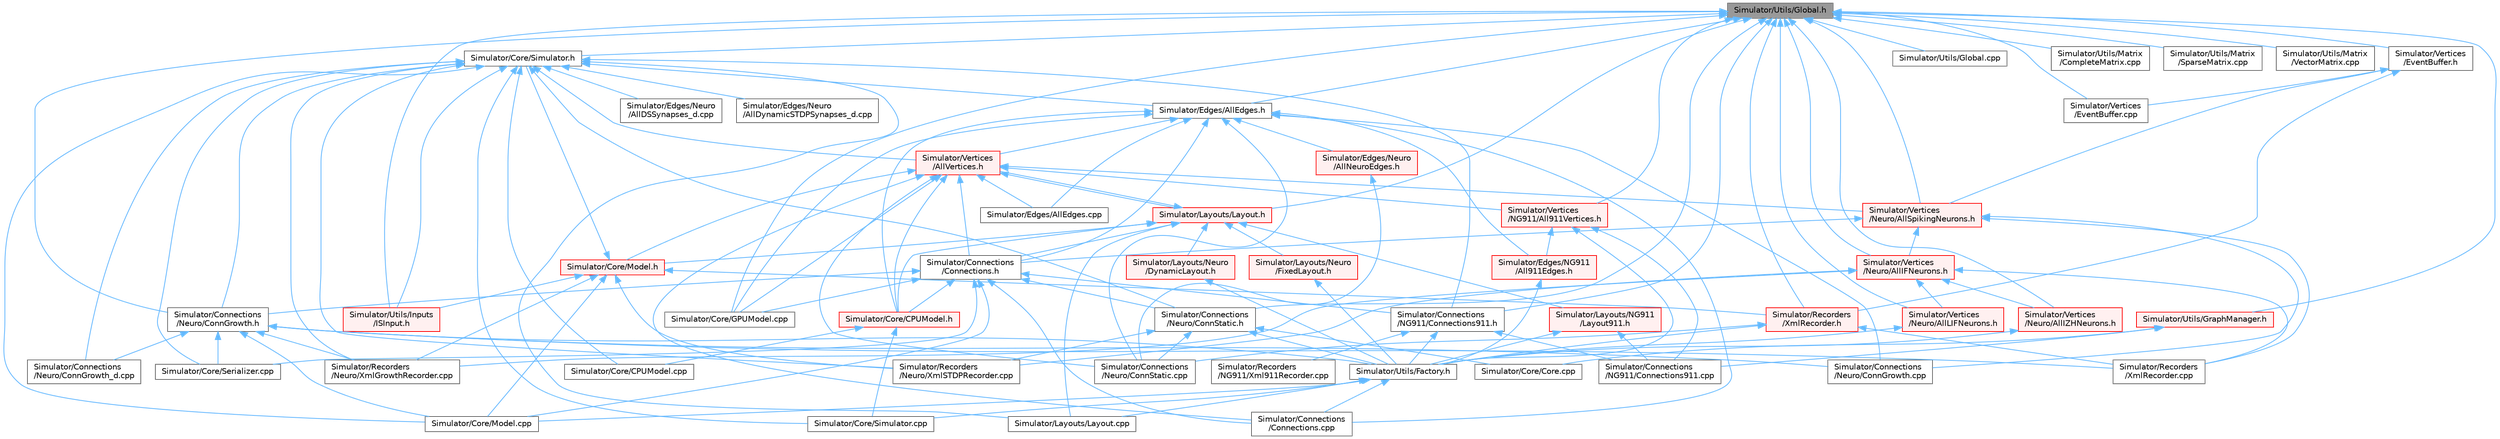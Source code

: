 digraph "Simulator/Utils/Global.h"
{
 // LATEX_PDF_SIZE
  bgcolor="transparent";
  edge [fontname=Helvetica,fontsize=10,labelfontname=Helvetica,labelfontsize=10];
  node [fontname=Helvetica,fontsize=10,shape=box,height=0.2,width=0.4];
  Node1 [id="Node000001",label="Simulator/Utils/Global.h",height=0.2,width=0.4,color="gray40", fillcolor="grey60", style="filled", fontcolor="black",tooltip="Globally available functions/variables and default parameter values."];
  Node1 -> Node2 [id="edge1_Node000001_Node000002",dir="back",color="steelblue1",style="solid",tooltip=" "];
  Node2 [id="Node000002",label="Simulator/Connections\l/NG911/Connections911.h",height=0.2,width=0.4,color="grey40", fillcolor="white", style="filled",URL="$_connections911_8h.html",tooltip="The model of the static network."];
  Node2 -> Node3 [id="edge2_Node000002_Node000003",dir="back",color="steelblue1",style="solid",tooltip=" "];
  Node3 [id="Node000003",label="Simulator/Connections\l/NG911/Connections911.cpp",height=0.2,width=0.4,color="grey40", fillcolor="white", style="filled",URL="$_connections911_8cpp.html",tooltip="The model of the static network."];
  Node2 -> Node4 [id="edge3_Node000002_Node000004",dir="back",color="steelblue1",style="solid",tooltip=" "];
  Node4 [id="Node000004",label="Simulator/Recorders\l/NG911/Xml911Recorder.cpp",height=0.2,width=0.4,color="grey40", fillcolor="white", style="filled",URL="$_xml911_recorder_8cpp.html",tooltip="Header file for Xml911Recorder.h."];
  Node2 -> Node5 [id="edge4_Node000002_Node000005",dir="back",color="steelblue1",style="solid",tooltip=" "];
  Node5 [id="Node000005",label="Simulator/Utils/Factory.h",height=0.2,width=0.4,color="grey40", fillcolor="white", style="filled",URL="$_factory_8h.html",tooltip="A factory template for creating factory class for any subsystem that requires a factory to create a (..."];
  Node5 -> Node6 [id="edge5_Node000005_Node000006",dir="back",color="steelblue1",style="solid",tooltip=" "];
  Node6 [id="Node000006",label="Simulator/Connections\l/Connections.cpp",height=0.2,width=0.4,color="grey40", fillcolor="white", style="filled",URL="$_connections_8cpp.html",tooltip="Methods for creating and updating connections."];
  Node5 -> Node7 [id="edge6_Node000005_Node000007",dir="back",color="steelblue1",style="solid",tooltip=" "];
  Node7 [id="Node000007",label="Simulator/Core/Model.cpp",height=0.2,width=0.4,color="grey40", fillcolor="white", style="filled",URL="$_model_8cpp.html",tooltip="Implementation of Model for the graph-based networks."];
  Node5 -> Node8 [id="edge7_Node000005_Node000008",dir="back",color="steelblue1",style="solid",tooltip=" "];
  Node8 [id="Node000008",label="Simulator/Core/Simulator.cpp",height=0.2,width=0.4,color="grey40", fillcolor="white", style="filled",URL="$_simulator_8cpp.html",tooltip="Platform independent base class for the Brain Grid simulator. Simulator is a singleton class (a class..."];
  Node5 -> Node9 [id="edge8_Node000005_Node000009",dir="back",color="steelblue1",style="solid",tooltip=" "];
  Node9 [id="Node000009",label="Simulator/Layouts/Layout.cpp",height=0.2,width=0.4,color="grey40", fillcolor="white", style="filled",URL="$_layout_8cpp.html",tooltip="The Layout class defines the layout of neurons in neural networks."];
  Node1 -> Node10 [id="edge9_Node000001_Node000010",dir="back",color="steelblue1",style="solid",tooltip=" "];
  Node10 [id="Node000010",label="Simulator/Connections\l/Neuro/ConnGrowth.h",height=0.2,width=0.4,color="grey40", fillcolor="white", style="filled",URL="$_conn_growth_8h.html",tooltip="The model of the activity-dependent neurite outgrowth."];
  Node10 -> Node11 [id="edge10_Node000010_Node000011",dir="back",color="steelblue1",style="solid",tooltip=" "];
  Node11 [id="Node000011",label="Simulator/Connections\l/Neuro/ConnGrowth.cpp",height=0.2,width=0.4,color="grey40", fillcolor="white", style="filled",URL="$_conn_growth_8cpp.html",tooltip="The model of the activity-dependent neurite outgrowth."];
  Node10 -> Node12 [id="edge11_Node000010_Node000012",dir="back",color="steelblue1",style="solid",tooltip=" "];
  Node12 [id="Node000012",label="Simulator/Connections\l/Neuro/ConnGrowth_d.cpp",height=0.2,width=0.4,color="grey40", fillcolor="white", style="filled",URL="$_conn_growth__d_8cpp.html",tooltip="Update the weights of the Synapses in the simulation."];
  Node10 -> Node7 [id="edge12_Node000010_Node000007",dir="back",color="steelblue1",style="solid",tooltip=" "];
  Node10 -> Node13 [id="edge13_Node000010_Node000013",dir="back",color="steelblue1",style="solid",tooltip=" "];
  Node13 [id="Node000013",label="Simulator/Core/Serializer.cpp",height=0.2,width=0.4,color="grey40", fillcolor="white", style="filled",URL="$_serializer_8cpp.html",tooltip="Handles implementation details of serialization and deserialization of synapses."];
  Node10 -> Node14 [id="edge14_Node000010_Node000014",dir="back",color="steelblue1",style="solid",tooltip=" "];
  Node14 [id="Node000014",label="Simulator/Recorders\l/Neuro/XmlGrowthRecorder.cpp",height=0.2,width=0.4,color="grey40", fillcolor="white", style="filled",URL="$_xml_growth_recorder_8cpp.html",tooltip="An implementation for recording spikes history in an XML file for growth simulations."];
  Node10 -> Node15 [id="edge15_Node000010_Node000015",dir="back",color="steelblue1",style="solid",tooltip=" "];
  Node15 [id="Node000015",label="Simulator/Recorders\l/XmlRecorder.cpp",height=0.2,width=0.4,color="grey40", fillcolor="white", style="filled",URL="$_xml_recorder_8cpp.html",tooltip="An implementation for recording spikes history on xml file."];
  Node10 -> Node5 [id="edge16_Node000010_Node000005",dir="back",color="steelblue1",style="solid",tooltip=" "];
  Node1 -> Node16 [id="edge17_Node000001_Node000016",dir="back",color="steelblue1",style="solid",tooltip=" "];
  Node16 [id="Node000016",label="Simulator/Connections\l/Neuro/ConnStatic.h",height=0.2,width=0.4,color="grey40", fillcolor="white", style="filled",URL="$_conn_static_8h.html",tooltip="The model of the small world network."];
  Node16 -> Node17 [id="edge18_Node000016_Node000017",dir="back",color="steelblue1",style="solid",tooltip=" "];
  Node17 [id="Node000017",label="Simulator/Connections\l/Neuro/ConnStatic.cpp",height=0.2,width=0.4,color="grey40", fillcolor="white", style="filled",URL="$_conn_static_8cpp.html",tooltip="The model of the small world network."];
  Node16 -> Node18 [id="edge19_Node000016_Node000018",dir="back",color="steelblue1",style="solid",tooltip=" "];
  Node18 [id="Node000018",label="Simulator/Core/Core.cpp",height=0.2,width=0.4,color="grey40", fillcolor="white", style="filled",URL="$_core_8cpp.html",tooltip="Orchestrates most functionality in the simulation."];
  Node16 -> Node19 [id="edge20_Node000016_Node000019",dir="back",color="steelblue1",style="solid",tooltip=" "];
  Node19 [id="Node000019",label="Simulator/Recorders\l/Neuro/XmlSTDPRecorder.cpp",height=0.2,width=0.4,color="grey40", fillcolor="white", style="filled",URL="$_xml_s_t_d_p_recorder_8cpp_source.html",tooltip=" "];
  Node16 -> Node5 [id="edge21_Node000016_Node000005",dir="back",color="steelblue1",style="solid",tooltip=" "];
  Node1 -> Node20 [id="edge22_Node000001_Node000020",dir="back",color="steelblue1",style="solid",tooltip=" "];
  Node20 [id="Node000020",label="Simulator/Core/GPUModel.cpp",height=0.2,width=0.4,color="grey40", fillcolor="white", style="filled",URL="$_g_p_u_model_8cpp.html",tooltip="Implementation of Model for the spiking neural networks."];
  Node1 -> Node21 [id="edge23_Node000001_Node000021",dir="back",color="steelblue1",style="solid",tooltip=" "];
  Node21 [id="Node000021",label="Simulator/Core/Simulator.h",height=0.2,width=0.4,color="grey40", fillcolor="white", style="filled",URL="$_simulator_8h.html",tooltip="Platform independent base class for the Brain Grid simulator. Simulator is a singleton class (a class..."];
  Node21 -> Node2 [id="edge24_Node000021_Node000002",dir="back",color="steelblue1",style="solid",tooltip=" "];
  Node21 -> Node10 [id="edge25_Node000021_Node000010",dir="back",color="steelblue1",style="solid",tooltip=" "];
  Node21 -> Node12 [id="edge26_Node000021_Node000012",dir="back",color="steelblue1",style="solid",tooltip=" "];
  Node21 -> Node16 [id="edge27_Node000021_Node000016",dir="back",color="steelblue1",style="solid",tooltip=" "];
  Node21 -> Node22 [id="edge28_Node000021_Node000022",dir="back",color="steelblue1",style="solid",tooltip=" "];
  Node22 [id="Node000022",label="Simulator/Core/CPUModel.cpp",height=0.2,width=0.4,color="grey40", fillcolor="white", style="filled",URL="$_c_p_u_model_8cpp.html",tooltip="Implementation of Model for graph-based networks."];
  Node21 -> Node7 [id="edge29_Node000021_Node000007",dir="back",color="steelblue1",style="solid",tooltip=" "];
  Node21 -> Node13 [id="edge30_Node000021_Node000013",dir="back",color="steelblue1",style="solid",tooltip=" "];
  Node21 -> Node8 [id="edge31_Node000021_Node000008",dir="back",color="steelblue1",style="solid",tooltip=" "];
  Node21 -> Node23 [id="edge32_Node000021_Node000023",dir="back",color="steelblue1",style="solid",tooltip=" "];
  Node23 [id="Node000023",label="Simulator/Edges/AllEdges.h",height=0.2,width=0.4,color="grey40", fillcolor="white", style="filled",URL="$_all_edges_8h.html",tooltip="An interface and top level implementation for edge classes."];
  Node23 -> Node6 [id="edge33_Node000023_Node000006",dir="back",color="steelblue1",style="solid",tooltip=" "];
  Node23 -> Node24 [id="edge34_Node000023_Node000024",dir="back",color="steelblue1",style="solid",tooltip=" "];
  Node24 [id="Node000024",label="Simulator/Connections\l/Connections.h",height=0.2,width=0.4,color="grey40", fillcolor="white", style="filled",URL="$_connections_8h.html",tooltip="The base class of all connections classes."];
  Node24 -> Node6 [id="edge35_Node000024_Node000006",dir="back",color="steelblue1",style="solid",tooltip=" "];
  Node24 -> Node2 [id="edge36_Node000024_Node000002",dir="back",color="steelblue1",style="solid",tooltip=" "];
  Node24 -> Node10 [id="edge37_Node000024_Node000010",dir="back",color="steelblue1",style="solid",tooltip=" "];
  Node24 -> Node16 [id="edge38_Node000024_Node000016",dir="back",color="steelblue1",style="solid",tooltip=" "];
  Node24 -> Node25 [id="edge39_Node000024_Node000025",dir="back",color="steelblue1",style="solid",tooltip=" "];
  Node25 [id="Node000025",label="Simulator/Core/CPUModel.h",height=0.2,width=0.4,color="red", fillcolor="#FFF0F0", style="filled",URL="$_c_p_u_model_8h.html",tooltip="Implementation of Model for execution on CPU (single core)."];
  Node25 -> Node22 [id="edge40_Node000025_Node000022",dir="back",color="steelblue1",style="solid",tooltip=" "];
  Node25 -> Node8 [id="edge41_Node000025_Node000008",dir="back",color="steelblue1",style="solid",tooltip=" "];
  Node24 -> Node20 [id="edge42_Node000024_Node000020",dir="back",color="steelblue1",style="solid",tooltip=" "];
  Node24 -> Node7 [id="edge43_Node000024_Node000007",dir="back",color="steelblue1",style="solid",tooltip=" "];
  Node24 -> Node13 [id="edge44_Node000024_Node000013",dir="back",color="steelblue1",style="solid",tooltip=" "];
  Node23 -> Node11 [id="edge45_Node000023_Node000011",dir="back",color="steelblue1",style="solid",tooltip=" "];
  Node23 -> Node17 [id="edge46_Node000023_Node000017",dir="back",color="steelblue1",style="solid",tooltip=" "];
  Node23 -> Node25 [id="edge47_Node000023_Node000025",dir="back",color="steelblue1",style="solid",tooltip=" "];
  Node23 -> Node20 [id="edge48_Node000023_Node000020",dir="back",color="steelblue1",style="solid",tooltip=" "];
  Node23 -> Node27 [id="edge49_Node000023_Node000027",dir="back",color="steelblue1",style="solid",tooltip=" "];
  Node27 [id="Node000027",label="Simulator/Edges/AllEdges.cpp",height=0.2,width=0.4,color="grey40", fillcolor="white", style="filled",URL="$_all_edges_8cpp.html",tooltip="A container of all edge data."];
  Node23 -> Node28 [id="edge50_Node000023_Node000028",dir="back",color="steelblue1",style="solid",tooltip=" "];
  Node28 [id="Node000028",label="Simulator/Edges/NG911\l/All911Edges.h",height=0.2,width=0.4,color="red", fillcolor="#FFF0F0", style="filled",URL="$_all911_edges_8h.html",tooltip="A container of all 911 edge data."];
  Node28 -> Node5 [id="edge51_Node000028_Node000005",dir="back",color="steelblue1",style="solid",tooltip=" "];
  Node23 -> Node31 [id="edge52_Node000023_Node000031",dir="back",color="steelblue1",style="solid",tooltip=" "];
  Node31 [id="Node000031",label="Simulator/Edges/Neuro\l/AllNeuroEdges.h",height=0.2,width=0.4,color="red", fillcolor="#FFF0F0", style="filled",URL="$_all_neuro_edges_8h.html",tooltip="A container of all edge data."];
  Node31 -> Node17 [id="edge53_Node000031_Node000017",dir="back",color="steelblue1",style="solid",tooltip=" "];
  Node23 -> Node69 [id="edge54_Node000023_Node000069",dir="back",color="steelblue1",style="solid",tooltip=" "];
  Node69 [id="Node000069",label="Simulator/Vertices\l/AllVertices.h",height=0.2,width=0.4,color="red", fillcolor="#FFF0F0", style="filled",URL="$_all_vertices_8h.html",tooltip="A container of the base class of all vertex data."];
  Node69 -> Node6 [id="edge55_Node000069_Node000006",dir="back",color="steelblue1",style="solid",tooltip=" "];
  Node69 -> Node24 [id="edge56_Node000069_Node000024",dir="back",color="steelblue1",style="solid",tooltip=" "];
  Node69 -> Node17 [id="edge57_Node000069_Node000017",dir="back",color="steelblue1",style="solid",tooltip=" "];
  Node69 -> Node25 [id="edge58_Node000069_Node000025",dir="back",color="steelblue1",style="solid",tooltip=" "];
  Node69 -> Node20 [id="edge59_Node000069_Node000020",dir="back",color="steelblue1",style="solid",tooltip=" "];
  Node69 -> Node70 [id="edge60_Node000069_Node000070",dir="back",color="steelblue1",style="solid",tooltip=" "];
  Node70 [id="Node000070",label="Simulator/Core/Model.h",height=0.2,width=0.4,color="red", fillcolor="#FFF0F0", style="filled",URL="$_model_8h.html",tooltip="Implementation of Model for graph-based networks."];
  Node70 -> Node7 [id="edge61_Node000070_Node000007",dir="back",color="steelblue1",style="solid",tooltip=" "];
  Node70 -> Node21 [id="edge62_Node000070_Node000021",dir="back",color="steelblue1",style="solid",tooltip=" "];
  Node70 -> Node14 [id="edge63_Node000070_Node000014",dir="back",color="steelblue1",style="solid",tooltip=" "];
  Node70 -> Node19 [id="edge64_Node000070_Node000019",dir="back",color="steelblue1",style="solid",tooltip=" "];
  Node70 -> Node74 [id="edge65_Node000070_Node000074",dir="back",color="steelblue1",style="solid",tooltip=" "];
  Node74 [id="Node000074",label="Simulator/Recorders\l/XmlRecorder.h",height=0.2,width=0.4,color="red", fillcolor="#FFF0F0", style="filled",URL="$_xml_recorder_8h.html",tooltip="An implementation for recording spikes history on xml file."];
  Node74 -> Node17 [id="edge66_Node000074_Node000017",dir="back",color="steelblue1",style="solid",tooltip=" "];
  Node74 -> Node15 [id="edge67_Node000074_Node000015",dir="back",color="steelblue1",style="solid",tooltip=" "];
  Node74 -> Node5 [id="edge68_Node000074_Node000005",dir="back",color="steelblue1",style="solid",tooltip=" "];
  Node70 -> Node75 [id="edge69_Node000070_Node000075",dir="back",color="steelblue1",style="solid",tooltip=" "];
  Node75 [id="Node000075",label="Simulator/Utils/Inputs\l/ISInput.h",height=0.2,width=0.4,color="red", fillcolor="#FFF0F0", style="filled",URL="$_i_s_input_8h.html",tooltip="An interface for stimulus input classes."];
  Node69 -> Node27 [id="edge70_Node000069_Node000027",dir="back",color="steelblue1",style="solid",tooltip=" "];
  Node69 -> Node83 [id="edge71_Node000069_Node000083",dir="back",color="steelblue1",style="solid",tooltip=" "];
  Node83 [id="Node000083",label="Simulator/Layouts/Layout.h",height=0.2,width=0.4,color="red", fillcolor="#FFF0F0", style="filled",URL="$_layout_8h.html",tooltip="The Layout class defines the layout of neurons in neural networks."];
  Node83 -> Node24 [id="edge72_Node000083_Node000024",dir="back",color="steelblue1",style="solid",tooltip=" "];
  Node83 -> Node25 [id="edge73_Node000083_Node000025",dir="back",color="steelblue1",style="solid",tooltip=" "];
  Node83 -> Node70 [id="edge74_Node000083_Node000070",dir="back",color="steelblue1",style="solid",tooltip=" "];
  Node83 -> Node9 [id="edge75_Node000083_Node000009",dir="back",color="steelblue1",style="solid",tooltip=" "];
  Node83 -> Node84 [id="edge76_Node000083_Node000084",dir="back",color="steelblue1",style="solid",tooltip=" "];
  Node84 [id="Node000084",label="Simulator/Layouts/NG911\l/Layout911.h",height=0.2,width=0.4,color="red", fillcolor="#FFF0F0", style="filled",URL="$_layout911_8h.html",tooltip="The Layout class defines the layout of vertices in networks."];
  Node84 -> Node3 [id="edge77_Node000084_Node000003",dir="back",color="steelblue1",style="solid",tooltip=" "];
  Node84 -> Node5 [id="edge78_Node000084_Node000005",dir="back",color="steelblue1",style="solid",tooltip=" "];
  Node83 -> Node86 [id="edge79_Node000083_Node000086",dir="back",color="steelblue1",style="solid",tooltip=" "];
  Node86 [id="Node000086",label="Simulator/Layouts/Neuro\l/DynamicLayout.h",height=0.2,width=0.4,color="red", fillcolor="#FFF0F0", style="filled",URL="$_dynamic_layout_8h.html",tooltip="The DynamicLayout class defines the layout of neurons in neural networks."];
  Node86 -> Node5 [id="edge80_Node000086_Node000005",dir="back",color="steelblue1",style="solid",tooltip=" "];
  Node83 -> Node88 [id="edge81_Node000083_Node000088",dir="back",color="steelblue1",style="solid",tooltip=" "];
  Node88 [id="Node000088",label="Simulator/Layouts/Neuro\l/FixedLayout.h",height=0.2,width=0.4,color="red", fillcolor="#FFF0F0", style="filled",URL="$_fixed_layout_8h.html",tooltip="The Layout class defines the layout of vertices in neural networks."];
  Node88 -> Node5 [id="edge82_Node000088_Node000005",dir="back",color="steelblue1",style="solid",tooltip=" "];
  Node83 -> Node69 [id="edge83_Node000083_Node000069",dir="back",color="steelblue1",style="solid",tooltip=" "];
  Node69 -> Node92 [id="edge84_Node000069_Node000092",dir="back",color="steelblue1",style="solid",tooltip=" "];
  Node92 [id="Node000092",label="Simulator/Vertices\l/NG911/All911Vertices.h",height=0.2,width=0.4,color="red", fillcolor="#FFF0F0", style="filled",URL="$_all911_vertices_8h.html",tooltip="A container of all 911 vertex data."];
  Node92 -> Node3 [id="edge85_Node000092_Node000003",dir="back",color="steelblue1",style="solid",tooltip=" "];
  Node92 -> Node28 [id="edge86_Node000092_Node000028",dir="back",color="steelblue1",style="solid",tooltip=" "];
  Node92 -> Node5 [id="edge87_Node000092_Node000005",dir="back",color="steelblue1",style="solid",tooltip=" "];
  Node69 -> Node61 [id="edge88_Node000069_Node000061",dir="back",color="steelblue1",style="solid",tooltip=" "];
  Node61 [id="Node000061",label="Simulator/Vertices\l/Neuro/AllSpikingNeurons.h",height=0.2,width=0.4,color="red", fillcolor="#FFF0F0", style="filled",URL="$_all_spiking_neurons_8h.html",tooltip="A container of all spiking neuron data."];
  Node61 -> Node24 [id="edge89_Node000061_Node000024",dir="back",color="steelblue1",style="solid",tooltip=" "];
  Node61 -> Node11 [id="edge90_Node000061_Node000011",dir="back",color="steelblue1",style="solid",tooltip=" "];
  Node61 -> Node15 [id="edge91_Node000061_Node000015",dir="back",color="steelblue1",style="solid",tooltip=" "];
  Node61 -> Node62 [id="edge92_Node000061_Node000062",dir="back",color="steelblue1",style="solid",tooltip=" "];
  Node62 [id="Node000062",label="Simulator/Vertices\l/Neuro/AllIFNeurons.h",height=0.2,width=0.4,color="red", fillcolor="#FFF0F0", style="filled",URL="$_all_i_f_neurons_8h.html",tooltip="A container of all Integate and Fire (IF) neuron data."];
  Node62 -> Node14 [id="edge93_Node000062_Node000014",dir="back",color="steelblue1",style="solid",tooltip=" "];
  Node62 -> Node19 [id="edge94_Node000062_Node000019",dir="back",color="steelblue1",style="solid",tooltip=" "];
  Node62 -> Node15 [id="edge95_Node000062_Node000015",dir="back",color="steelblue1",style="solid",tooltip=" "];
  Node62 -> Node66 [id="edge96_Node000062_Node000066",dir="back",color="steelblue1",style="solid",tooltip=" "];
  Node66 [id="Node000066",label="Simulator/Vertices\l/Neuro/AllIZHNeurons.h",height=0.2,width=0.4,color="red", fillcolor="#FFF0F0", style="filled",URL="$_all_i_z_h_neurons_8h.html",tooltip="A container of all Izhikevich neuron data."];
  Node66 -> Node5 [id="edge97_Node000066_Node000005",dir="back",color="steelblue1",style="solid",tooltip=" "];
  Node62 -> Node58 [id="edge98_Node000062_Node000058",dir="back",color="steelblue1",style="solid",tooltip=" "];
  Node58 [id="Node000058",label="Simulator/Vertices\l/Neuro/AllLIFNeurons.h",height=0.2,width=0.4,color="red", fillcolor="#FFF0F0", style="filled",URL="$_all_l_i_f_neurons_8h.html",tooltip="A container of all LIF neuron data."];
  Node58 -> Node5 [id="edge99_Node000058_Node000005",dir="back",color="steelblue1",style="solid",tooltip=" "];
  Node21 -> Node35 [id="edge100_Node000021_Node000035",dir="back",color="steelblue1",style="solid",tooltip=" "];
  Node35 [id="Node000035",label="Simulator/Edges/Neuro\l/AllDSSynapses_d.cpp",height=0.2,width=0.4,color="grey40", fillcolor="white", style="filled",URL="$_all_d_s_synapses__d_8cpp.html",tooltip="A container of all DS synapse data."];
  Node21 -> Node42 [id="edge101_Node000021_Node000042",dir="back",color="steelblue1",style="solid",tooltip=" "];
  Node42 [id="Node000042",label="Simulator/Edges/Neuro\l/AllDynamicSTDPSynapses_d.cpp",height=0.2,width=0.4,color="grey40", fillcolor="white", style="filled",URL="$_all_dynamic_s_t_d_p_synapses__d_8cpp.html",tooltip="A container of all dynamic STDP synapse data."];
  Node21 -> Node9 [id="edge102_Node000021_Node000009",dir="back",color="steelblue1",style="solid",tooltip=" "];
  Node21 -> Node14 [id="edge103_Node000021_Node000014",dir="back",color="steelblue1",style="solid",tooltip=" "];
  Node21 -> Node19 [id="edge104_Node000021_Node000019",dir="back",color="steelblue1",style="solid",tooltip=" "];
  Node21 -> Node75 [id="edge105_Node000021_Node000075",dir="back",color="steelblue1",style="solid",tooltip=" "];
  Node21 -> Node69 [id="edge106_Node000021_Node000069",dir="back",color="steelblue1",style="solid",tooltip=" "];
  Node1 -> Node23 [id="edge107_Node000001_Node000023",dir="back",color="steelblue1",style="solid",tooltip=" "];
  Node1 -> Node83 [id="edge108_Node000001_Node000083",dir="back",color="steelblue1",style="solid",tooltip=" "];
  Node1 -> Node74 [id="edge109_Node000001_Node000074",dir="back",color="steelblue1",style="solid",tooltip=" "];
  Node1 -> Node93 [id="edge110_Node000001_Node000093",dir="back",color="steelblue1",style="solid",tooltip=" "];
  Node93 [id="Node000093",label="Simulator/Utils/Global.cpp",height=0.2,width=0.4,color="grey40", fillcolor="white", style="filled",URL="$_global_8cpp.html",tooltip="Globally available functions/variables and default parameter values."];
  Node1 -> Node94 [id="edge111_Node000001_Node000094",dir="back",color="steelblue1",style="solid",tooltip=" "];
  Node94 [id="Node000094",label="Simulator/Utils/GraphManager.h",height=0.2,width=0.4,color="red", fillcolor="#FFF0F0", style="filled",URL="$_graph_manager_8h.html",tooltip="A basic Template Circular Buffer."];
  Node94 -> Node3 [id="edge112_Node000094_Node000003",dir="back",color="steelblue1",style="solid",tooltip=" "];
  Node94 -> Node18 [id="edge113_Node000094_Node000018",dir="back",color="steelblue1",style="solid",tooltip=" "];
  Node1 -> Node75 [id="edge114_Node000001_Node000075",dir="back",color="steelblue1",style="solid",tooltip=" "];
  Node1 -> Node96 [id="edge115_Node000001_Node000096",dir="back",color="steelblue1",style="solid",tooltip=" "];
  Node96 [id="Node000096",label="Simulator/Utils/Matrix\l/CompleteMatrix.cpp",height=0.2,width=0.4,color="grey40", fillcolor="white", style="filled",URL="$_complete_matrix_8cpp.html",tooltip="An efficient implementation of a dynamically-allocated 2D array."];
  Node1 -> Node97 [id="edge116_Node000001_Node000097",dir="back",color="steelblue1",style="solid",tooltip=" "];
  Node97 [id="Node000097",label="Simulator/Utils/Matrix\l/SparseMatrix.cpp",height=0.2,width=0.4,color="grey40", fillcolor="white", style="filled",URL="$_sparse_matrix_8cpp.html",tooltip="An efficient implementation of a dynamically-allocated 2D sparse array. Self-allocating and de-alloca..."];
  Node1 -> Node98 [id="edge117_Node000001_Node000098",dir="back",color="steelblue1",style="solid",tooltip=" "];
  Node98 [id="Node000098",label="Simulator/Utils/Matrix\l/VectorMatrix.cpp",height=0.2,width=0.4,color="grey40", fillcolor="white", style="filled",URL="$_vector_matrix_8cpp.html",tooltip="An efficient implementation of a dynamically-allocated 1D array."];
  Node1 -> Node99 [id="edge118_Node000001_Node000099",dir="back",color="steelblue1",style="solid",tooltip=" "];
  Node99 [id="Node000099",label="Simulator/Vertices\l/EventBuffer.cpp",height=0.2,width=0.4,color="grey40", fillcolor="white", style="filled",URL="$_event_buffer_8cpp.html",tooltip="Encapsulation of vertex event buffering."];
  Node1 -> Node100 [id="edge119_Node000001_Node000100",dir="back",color="steelblue1",style="solid",tooltip=" "];
  Node100 [id="Node000100",label="Simulator/Vertices\l/EventBuffer.h",height=0.2,width=0.4,color="grey40", fillcolor="white", style="filled",URL="$_event_buffer_8h.html",tooltip="Encapsulation of vertex event buffering."];
  Node100 -> Node74 [id="edge120_Node000100_Node000074",dir="back",color="steelblue1",style="solid",tooltip=" "];
  Node100 -> Node99 [id="edge121_Node000100_Node000099",dir="back",color="steelblue1",style="solid",tooltip=" "];
  Node100 -> Node61 [id="edge122_Node000100_Node000061",dir="back",color="steelblue1",style="solid",tooltip=" "];
  Node1 -> Node92 [id="edge123_Node000001_Node000092",dir="back",color="steelblue1",style="solid",tooltip=" "];
  Node1 -> Node62 [id="edge124_Node000001_Node000062",dir="back",color="steelblue1",style="solid",tooltip=" "];
  Node1 -> Node66 [id="edge125_Node000001_Node000066",dir="back",color="steelblue1",style="solid",tooltip=" "];
  Node1 -> Node58 [id="edge126_Node000001_Node000058",dir="back",color="steelblue1",style="solid",tooltip=" "];
  Node1 -> Node61 [id="edge127_Node000001_Node000061",dir="back",color="steelblue1",style="solid",tooltip=" "];
}
